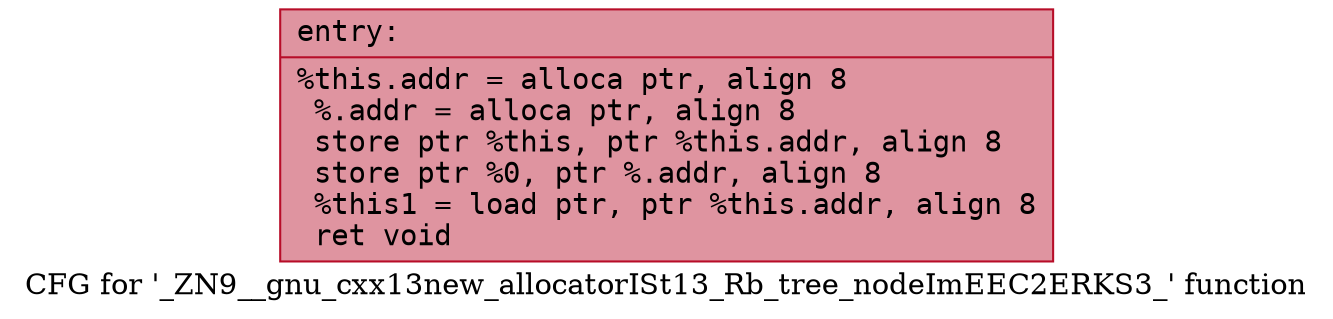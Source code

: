 digraph "CFG for '_ZN9__gnu_cxx13new_allocatorISt13_Rb_tree_nodeImEEC2ERKS3_' function" {
	label="CFG for '_ZN9__gnu_cxx13new_allocatorISt13_Rb_tree_nodeImEEC2ERKS3_' function";

	Node0x560dca167760 [shape=record,color="#b70d28ff", style=filled, fillcolor="#b70d2870" fontname="Courier",label="{entry:\l|  %this.addr = alloca ptr, align 8\l  %.addr = alloca ptr, align 8\l  store ptr %this, ptr %this.addr, align 8\l  store ptr %0, ptr %.addr, align 8\l  %this1 = load ptr, ptr %this.addr, align 8\l  ret void\l}"];
}
